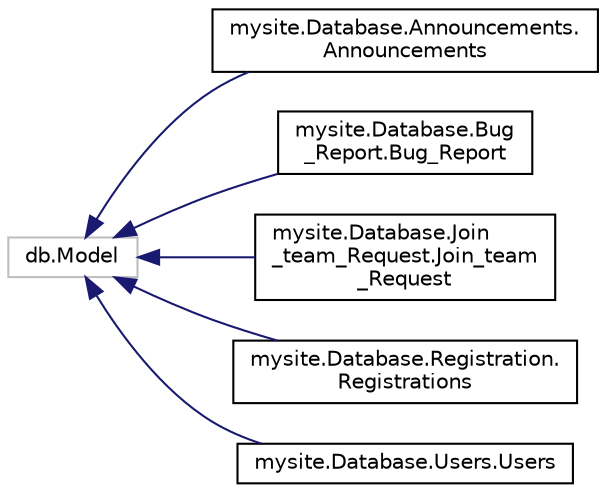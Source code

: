 digraph "Graphical Class Hierarchy"
{
 // LATEX_PDF_SIZE
  edge [fontname="Helvetica",fontsize="10",labelfontname="Helvetica",labelfontsize="10"];
  node [fontname="Helvetica",fontsize="10",shape=record];
  rankdir="LR";
  Node0 [label="db.Model",height=0.2,width=0.4,color="grey75", fillcolor="white", style="filled",tooltip=" "];
  Node0 -> Node1 [dir="back",color="midnightblue",fontsize="10",style="solid",fontname="Helvetica"];
  Node1 [label="mysite.Database.Announcements.\lAnnouncements",height=0.2,width=0.4,color="black", fillcolor="white", style="filled",URL="$classmysite_1_1_database_1_1_announcements_1_1_announcements.html",tooltip=" "];
  Node0 -> Node2 [dir="back",color="midnightblue",fontsize="10",style="solid",fontname="Helvetica"];
  Node2 [label="mysite.Database.Bug\l_Report.Bug_Report",height=0.2,width=0.4,color="black", fillcolor="white", style="filled",URL="$classmysite_1_1_database_1_1_bug___report_1_1_bug___report.html",tooltip=" "];
  Node0 -> Node3 [dir="back",color="midnightblue",fontsize="10",style="solid",fontname="Helvetica"];
  Node3 [label="mysite.Database.Join\l_team_Request.Join_team\l_Request",height=0.2,width=0.4,color="black", fillcolor="white", style="filled",URL="$classmysite_1_1_database_1_1_join__team___request_1_1_join__team___request.html",tooltip=" "];
  Node0 -> Node4 [dir="back",color="midnightblue",fontsize="10",style="solid",fontname="Helvetica"];
  Node4 [label="mysite.Database.Registration.\lRegistrations",height=0.2,width=0.4,color="black", fillcolor="white", style="filled",URL="$classmysite_1_1_database_1_1_registration_1_1_registrations.html",tooltip=" "];
  Node0 -> Node5 [dir="back",color="midnightblue",fontsize="10",style="solid",fontname="Helvetica"];
  Node5 [label="mysite.Database.Users.Users",height=0.2,width=0.4,color="black", fillcolor="white", style="filled",URL="$classmysite_1_1_database_1_1_users_1_1_users.html",tooltip=" "];
}
